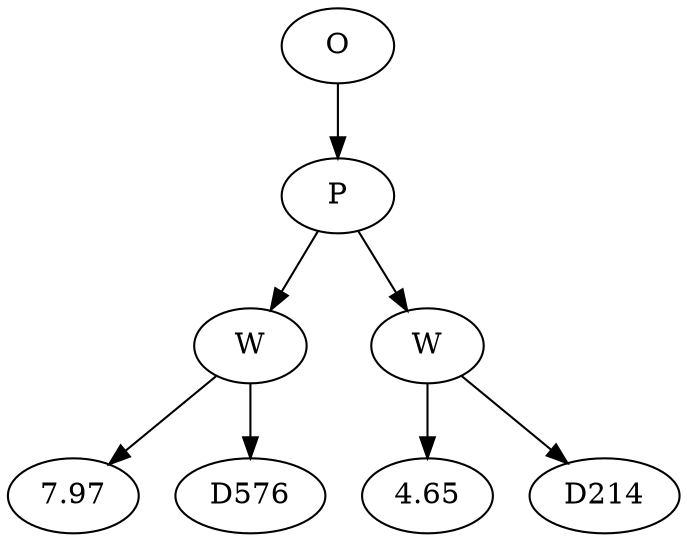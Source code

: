 // Tree
digraph {
	17045437 [label=O]
	17045438 [label=P]
	17045437 -> 17045438
	17045439 [label=W]
	17045438 -> 17045439
	17045440 [label=7.97]
	17045439 -> 17045440
	17045441 [label=D576]
	17045439 -> 17045441
	17045442 [label=W]
	17045438 -> 17045442
	17045443 [label=4.65]
	17045442 -> 17045443
	17045444 [label=D214]
	17045442 -> 17045444
}
